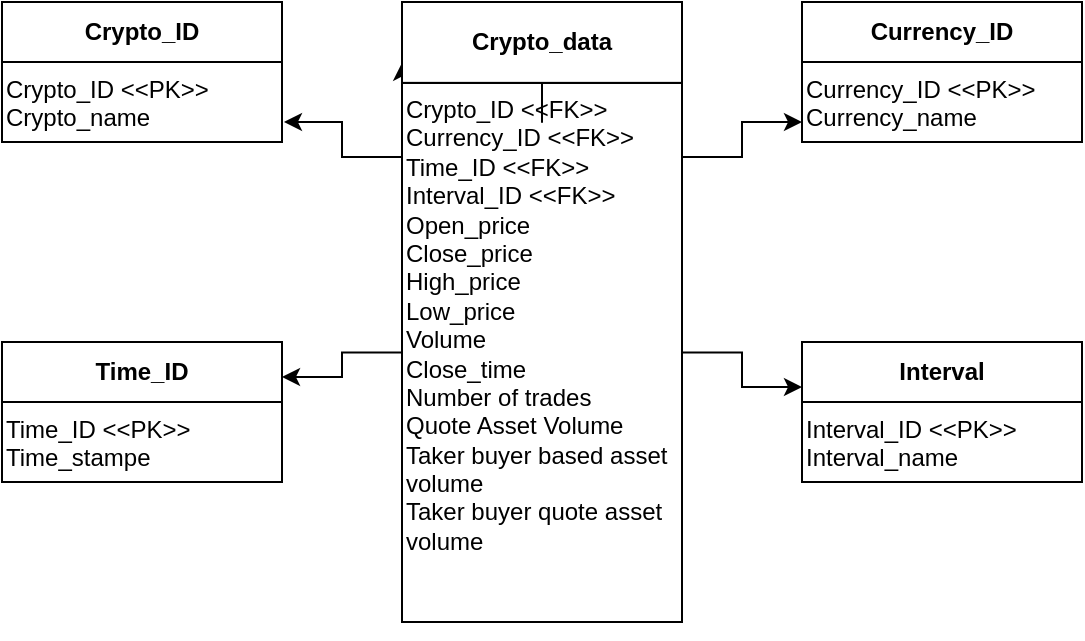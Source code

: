 <mxfile version="26.1.3">
  <diagram name="Page-1" id="RP7NdtQAlVJzLvOLPgYq">
    <mxGraphModel dx="1434" dy="746" grid="1" gridSize="10" guides="1" tooltips="1" connect="1" arrows="1" fold="1" page="1" pageScale="1" pageWidth="850" pageHeight="1100" math="0" shadow="0">
      <root>
        <mxCell id="0" />
        <mxCell id="1" parent="0" />
        <mxCell id="9Vz1PJ25cp8Tzlcrsaui-2" value="" style="group;movable=1;resizable=1;rotatable=1;deletable=1;editable=1;locked=0;connectable=1;" vertex="1" connectable="0" parent="1">
          <mxGeometry x="120" y="110" width="140" height="70" as="geometry" />
        </mxCell>
        <mxCell id="9Vz1PJ25cp8Tzlcrsaui-3" value="&lt;div&gt;Crypto_ID &amp;lt;&amp;lt;PK&amp;gt;&amp;gt;&lt;/div&gt;&lt;div&gt;Crypto_name&lt;/div&gt;" style="whiteSpace=wrap;html=1;verticalAlign=top;align=left;movable=1;resizable=1;rotatable=1;deletable=1;editable=1;locked=0;connectable=1;" vertex="1" parent="9Vz1PJ25cp8Tzlcrsaui-2">
          <mxGeometry y="30" width="140" height="40" as="geometry" />
        </mxCell>
        <mxCell id="9Vz1PJ25cp8Tzlcrsaui-4" value="&lt;b&gt;Crypto_ID&lt;/b&gt;" style="rounded=0;whiteSpace=wrap;html=1;movable=1;resizable=1;rotatable=1;deletable=1;editable=1;locked=0;connectable=1;" vertex="1" parent="9Vz1PJ25cp8Tzlcrsaui-2">
          <mxGeometry width="140" height="30" as="geometry" />
        </mxCell>
        <mxCell id="9Vz1PJ25cp8Tzlcrsaui-5" style="edgeStyle=orthogonalEdgeStyle;rounded=0;orthogonalLoop=1;jettySize=auto;html=1;exitX=0.5;exitY=1;exitDx=0;exitDy=0;" edge="1" parent="9Vz1PJ25cp8Tzlcrsaui-2" source="9Vz1PJ25cp8Tzlcrsaui-3" target="9Vz1PJ25cp8Tzlcrsaui-3">
          <mxGeometry relative="1" as="geometry" />
        </mxCell>
        <mxCell id="9Vz1PJ25cp8Tzlcrsaui-6" value="" style="group;movable=1;resizable=1;rotatable=1;deletable=1;editable=1;locked=0;connectable=1;" vertex="1" connectable="0" parent="1">
          <mxGeometry x="520" y="110" width="140" height="70" as="geometry" />
        </mxCell>
        <mxCell id="9Vz1PJ25cp8Tzlcrsaui-7" value="&lt;div&gt;Currency_ID &amp;lt;&amp;lt;PK&amp;gt;&amp;gt;&lt;/div&gt;&lt;div&gt;Currency_name&lt;/div&gt;" style="whiteSpace=wrap;html=1;verticalAlign=top;align=left;movable=1;resizable=1;rotatable=1;deletable=1;editable=1;locked=0;connectable=1;" vertex="1" parent="9Vz1PJ25cp8Tzlcrsaui-6">
          <mxGeometry y="30" width="140" height="40" as="geometry" />
        </mxCell>
        <mxCell id="9Vz1PJ25cp8Tzlcrsaui-8" value="&lt;b&gt;Currency_ID&lt;/b&gt;" style="rounded=0;whiteSpace=wrap;html=1;movable=1;resizable=1;rotatable=1;deletable=1;editable=1;locked=0;connectable=1;" vertex="1" parent="9Vz1PJ25cp8Tzlcrsaui-6">
          <mxGeometry width="140" height="30" as="geometry" />
        </mxCell>
        <mxCell id="9Vz1PJ25cp8Tzlcrsaui-9" style="edgeStyle=orthogonalEdgeStyle;rounded=0;orthogonalLoop=1;jettySize=auto;html=1;exitX=0.5;exitY=1;exitDx=0;exitDy=0;" edge="1" parent="9Vz1PJ25cp8Tzlcrsaui-6" source="9Vz1PJ25cp8Tzlcrsaui-7" target="9Vz1PJ25cp8Tzlcrsaui-7">
          <mxGeometry relative="1" as="geometry" />
        </mxCell>
        <mxCell id="9Vz1PJ25cp8Tzlcrsaui-10" value="" style="group;movable=1;resizable=1;rotatable=1;deletable=1;editable=1;locked=0;connectable=1;" vertex="1" connectable="0" parent="1">
          <mxGeometry x="120" y="280" width="140" height="70" as="geometry" />
        </mxCell>
        <mxCell id="9Vz1PJ25cp8Tzlcrsaui-11" value="&lt;div&gt;Time_ID &amp;lt;&amp;lt;PK&amp;gt;&amp;gt;&lt;/div&gt;&lt;div&gt;Time_stampe&lt;/div&gt;" style="whiteSpace=wrap;html=1;verticalAlign=top;align=left;movable=1;resizable=1;rotatable=1;deletable=1;editable=1;locked=0;connectable=1;" vertex="1" parent="9Vz1PJ25cp8Tzlcrsaui-10">
          <mxGeometry y="30" width="140" height="40" as="geometry" />
        </mxCell>
        <mxCell id="9Vz1PJ25cp8Tzlcrsaui-12" value="&lt;b&gt;Time_ID&lt;/b&gt;" style="rounded=0;whiteSpace=wrap;html=1;movable=1;resizable=1;rotatable=1;deletable=1;editable=1;locked=0;connectable=1;" vertex="1" parent="9Vz1PJ25cp8Tzlcrsaui-10">
          <mxGeometry width="140" height="30" as="geometry" />
        </mxCell>
        <mxCell id="9Vz1PJ25cp8Tzlcrsaui-13" style="edgeStyle=orthogonalEdgeStyle;rounded=0;orthogonalLoop=1;jettySize=auto;html=1;exitX=0.5;exitY=1;exitDx=0;exitDy=0;" edge="1" parent="9Vz1PJ25cp8Tzlcrsaui-10" source="9Vz1PJ25cp8Tzlcrsaui-11" target="9Vz1PJ25cp8Tzlcrsaui-11">
          <mxGeometry relative="1" as="geometry" />
        </mxCell>
        <mxCell id="9Vz1PJ25cp8Tzlcrsaui-26" style="edgeStyle=orthogonalEdgeStyle;rounded=0;orthogonalLoop=1;jettySize=auto;html=1;exitX=1;exitY=0.25;exitDx=0;exitDy=0;entryX=0;entryY=0.75;entryDx=0;entryDy=0;" edge="1" parent="1" source="9Vz1PJ25cp8Tzlcrsaui-14" target="9Vz1PJ25cp8Tzlcrsaui-7">
          <mxGeometry relative="1" as="geometry" />
        </mxCell>
        <mxCell id="9Vz1PJ25cp8Tzlcrsaui-14" value="" style="group;movable=1;resizable=1;rotatable=1;deletable=1;editable=1;locked=0;connectable=1;" vertex="1" connectable="0" parent="1">
          <mxGeometry x="320" y="110" width="140" height="310" as="geometry" />
        </mxCell>
        <mxCell id="9Vz1PJ25cp8Tzlcrsaui-23" style="edgeStyle=orthogonalEdgeStyle;rounded=0;orthogonalLoop=1;jettySize=auto;html=1;exitX=0;exitY=0;exitDx=0;exitDy=0;entryX=0;entryY=0.75;entryDx=0;entryDy=0;" edge="1" parent="9Vz1PJ25cp8Tzlcrsaui-14" source="9Vz1PJ25cp8Tzlcrsaui-15" target="9Vz1PJ25cp8Tzlcrsaui-16">
          <mxGeometry relative="1" as="geometry" />
        </mxCell>
        <mxCell id="9Vz1PJ25cp8Tzlcrsaui-15" value="&lt;div&gt;Crypto_ID &amp;lt;&amp;lt;FK&amp;gt;&amp;gt;&lt;/div&gt;&lt;div&gt;Currency_ID &amp;lt;&amp;lt;FK&amp;gt;&amp;gt;&lt;/div&gt;&lt;div&gt;Time_ID &amp;lt;&amp;lt;FK&amp;gt;&amp;gt;&lt;/div&gt;&lt;div&gt;Interval_ID &amp;lt;&amp;lt;FK&amp;gt;&amp;gt;&lt;/div&gt;&lt;div&gt;Open_price&lt;/div&gt;&lt;div&gt;Close_price&lt;/div&gt;&lt;div&gt;High_price&lt;/div&gt;&lt;div&gt;Low_price&lt;/div&gt;&lt;div&gt;Volume&lt;/div&gt;&lt;div&gt;Close_time&lt;/div&gt;&lt;div&gt;Number of trades&lt;/div&gt;&lt;div&gt;Quote Asset Volume&lt;/div&gt;&lt;div&gt;Taker buyer based asset volume&lt;/div&gt;&lt;div&gt;Taker buyer quote asset volume&lt;/div&gt;" style="whiteSpace=wrap;html=1;verticalAlign=top;align=left;movable=1;resizable=1;rotatable=1;deletable=1;editable=1;locked=0;connectable=1;" vertex="1" parent="9Vz1PJ25cp8Tzlcrsaui-14">
          <mxGeometry y="40.435" width="140" height="269.565" as="geometry" />
        </mxCell>
        <mxCell id="9Vz1PJ25cp8Tzlcrsaui-28" value="" style="edgeStyle=orthogonalEdgeStyle;rounded=0;orthogonalLoop=1;jettySize=auto;html=1;" edge="1" parent="9Vz1PJ25cp8Tzlcrsaui-14" source="9Vz1PJ25cp8Tzlcrsaui-16" target="9Vz1PJ25cp8Tzlcrsaui-15">
          <mxGeometry relative="1" as="geometry" />
        </mxCell>
        <mxCell id="9Vz1PJ25cp8Tzlcrsaui-16" value="&lt;b&gt;Crypto_data&lt;/b&gt;" style="rounded=0;whiteSpace=wrap;html=1;movable=1;resizable=1;rotatable=1;deletable=1;editable=1;locked=0;connectable=1;" vertex="1" parent="9Vz1PJ25cp8Tzlcrsaui-14">
          <mxGeometry width="140" height="40.435" as="geometry" />
        </mxCell>
        <mxCell id="9Vz1PJ25cp8Tzlcrsaui-17" style="edgeStyle=orthogonalEdgeStyle;rounded=0;orthogonalLoop=1;jettySize=auto;html=1;exitX=0.5;exitY=1;exitDx=0;exitDy=0;" edge="1" parent="9Vz1PJ25cp8Tzlcrsaui-14" source="9Vz1PJ25cp8Tzlcrsaui-15" target="9Vz1PJ25cp8Tzlcrsaui-15">
          <mxGeometry relative="1" as="geometry" />
        </mxCell>
        <mxCell id="9Vz1PJ25cp8Tzlcrsaui-19" value="" style="group;movable=1;resizable=1;rotatable=1;deletable=1;editable=1;locked=0;connectable=1;" vertex="1" connectable="0" parent="1">
          <mxGeometry x="520" y="280" width="140" height="70" as="geometry" />
        </mxCell>
        <mxCell id="9Vz1PJ25cp8Tzlcrsaui-20" value="&lt;div&gt;Interval_ID &amp;lt;&amp;lt;PK&amp;gt;&amp;gt;&lt;/div&gt;&lt;div&gt;Interval_name&lt;/div&gt;" style="whiteSpace=wrap;html=1;verticalAlign=top;align=left;movable=1;resizable=1;rotatable=1;deletable=1;editable=1;locked=0;connectable=1;" vertex="1" parent="9Vz1PJ25cp8Tzlcrsaui-19">
          <mxGeometry y="30" width="140" height="40" as="geometry" />
        </mxCell>
        <mxCell id="9Vz1PJ25cp8Tzlcrsaui-21" value="&lt;b&gt;Interval&lt;/b&gt;" style="rounded=0;whiteSpace=wrap;html=1;movable=1;resizable=1;rotatable=1;deletable=1;editable=1;locked=0;connectable=1;" vertex="1" parent="9Vz1PJ25cp8Tzlcrsaui-19">
          <mxGeometry width="140" height="30" as="geometry" />
        </mxCell>
        <mxCell id="9Vz1PJ25cp8Tzlcrsaui-22" style="edgeStyle=orthogonalEdgeStyle;rounded=0;orthogonalLoop=1;jettySize=auto;html=1;exitX=0.5;exitY=1;exitDx=0;exitDy=0;" edge="1" parent="9Vz1PJ25cp8Tzlcrsaui-19" source="9Vz1PJ25cp8Tzlcrsaui-20" target="9Vz1PJ25cp8Tzlcrsaui-20">
          <mxGeometry relative="1" as="geometry" />
        </mxCell>
        <mxCell id="9Vz1PJ25cp8Tzlcrsaui-24" style="edgeStyle=orthogonalEdgeStyle;rounded=0;orthogonalLoop=1;jettySize=auto;html=1;exitX=0;exitY=0.25;exitDx=0;exitDy=0;entryX=1.007;entryY=0.857;entryDx=0;entryDy=0;entryPerimeter=0;" edge="1" parent="1" source="9Vz1PJ25cp8Tzlcrsaui-14" target="9Vz1PJ25cp8Tzlcrsaui-2">
          <mxGeometry relative="1" as="geometry" />
        </mxCell>
        <mxCell id="9Vz1PJ25cp8Tzlcrsaui-25" style="edgeStyle=orthogonalEdgeStyle;rounded=0;orthogonalLoop=1;jettySize=auto;html=1;exitX=0;exitY=0.5;exitDx=0;exitDy=0;entryX=1;entryY=0.25;entryDx=0;entryDy=0;" edge="1" parent="1" source="9Vz1PJ25cp8Tzlcrsaui-15" target="9Vz1PJ25cp8Tzlcrsaui-10">
          <mxGeometry relative="1" as="geometry" />
        </mxCell>
        <mxCell id="9Vz1PJ25cp8Tzlcrsaui-27" style="edgeStyle=orthogonalEdgeStyle;rounded=0;orthogonalLoop=1;jettySize=auto;html=1;exitX=1;exitY=0.5;exitDx=0;exitDy=0;entryX=0;entryY=0.75;entryDx=0;entryDy=0;" edge="1" parent="1" source="9Vz1PJ25cp8Tzlcrsaui-15" target="9Vz1PJ25cp8Tzlcrsaui-21">
          <mxGeometry relative="1" as="geometry" />
        </mxCell>
      </root>
    </mxGraphModel>
  </diagram>
</mxfile>
